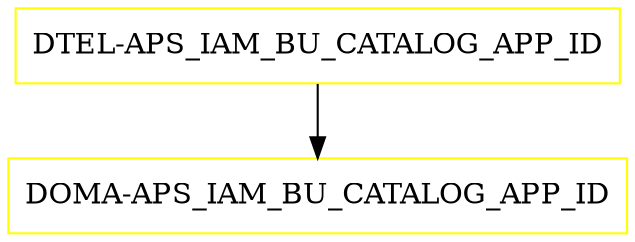 digraph G {
  "DTEL-APS_IAM_BU_CATALOG_APP_ID" [shape=box,color=yellow];
  "DOMA-APS_IAM_BU_CATALOG_APP_ID" [shape=box,color=yellow,URL="./DOMA_APS_IAM_BU_CATALOG_APP_ID.html"];
  "DTEL-APS_IAM_BU_CATALOG_APP_ID" -> "DOMA-APS_IAM_BU_CATALOG_APP_ID";
}
